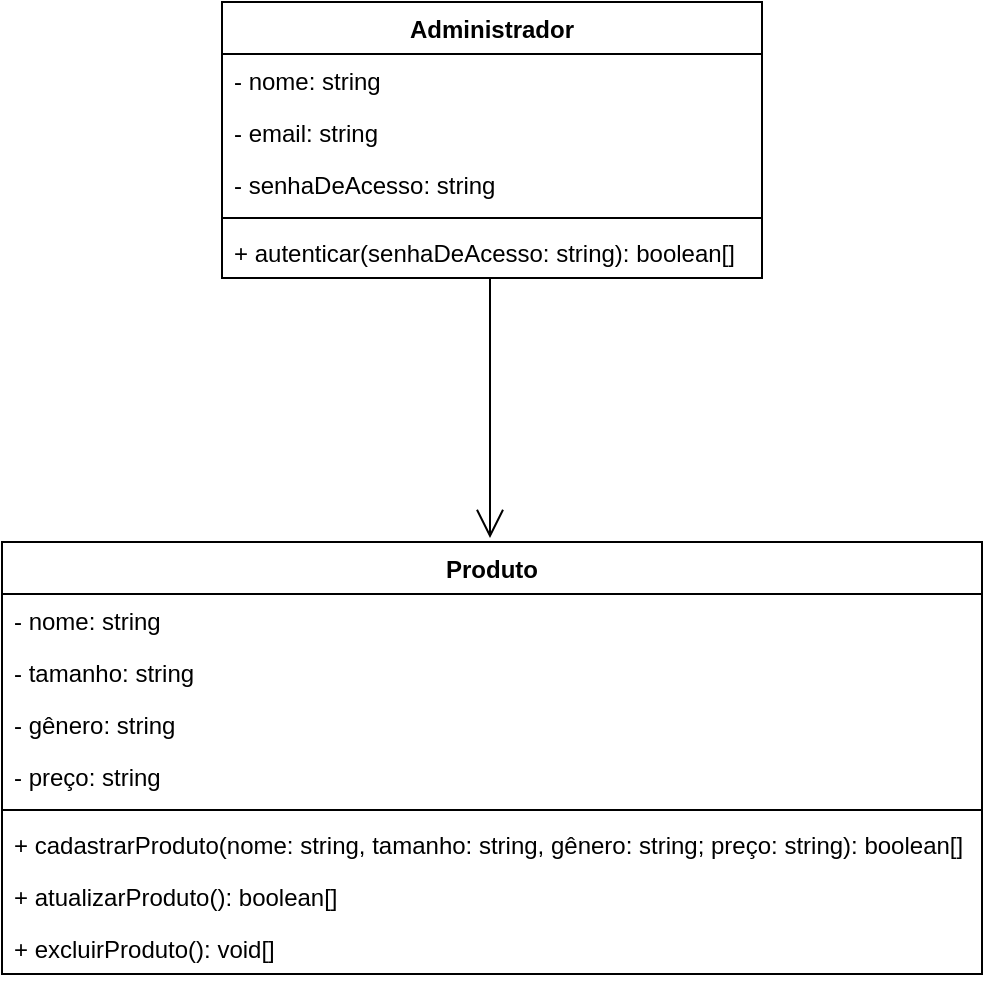<mxfile version="23.1.6" type="github">
  <diagram name="Página-1" id="qweEdT_fB2HRV67q938U">
    <mxGraphModel dx="1009" dy="542" grid="1" gridSize="10" guides="1" tooltips="1" connect="1" arrows="1" fold="1" page="1" pageScale="1" pageWidth="827" pageHeight="1169" math="0" shadow="0">
      <root>
        <mxCell id="0" />
        <mxCell id="1" parent="0" />
        <mxCell id="v-lRZTJYyMGLJ9rBV2Al-1" value="Administrador" style="swimlane;fontStyle=1;align=center;verticalAlign=top;childLayout=stackLayout;horizontal=1;startSize=26;horizontalStack=0;resizeParent=1;resizeParentMax=0;resizeLast=0;collapsible=1;marginBottom=0;whiteSpace=wrap;html=1;" vertex="1" parent="1">
          <mxGeometry x="279" y="240" width="270" height="138" as="geometry" />
        </mxCell>
        <mxCell id="v-lRZTJYyMGLJ9rBV2Al-2" value="- nome: string" style="text;strokeColor=none;fillColor=none;align=left;verticalAlign=top;spacingLeft=4;spacingRight=4;overflow=hidden;rotatable=0;points=[[0,0.5],[1,0.5]];portConstraint=eastwest;whiteSpace=wrap;html=1;" vertex="1" parent="v-lRZTJYyMGLJ9rBV2Al-1">
          <mxGeometry y="26" width="270" height="26" as="geometry" />
        </mxCell>
        <mxCell id="v-lRZTJYyMGLJ9rBV2Al-5" value="- email: string" style="text;strokeColor=none;fillColor=none;align=left;verticalAlign=top;spacingLeft=4;spacingRight=4;overflow=hidden;rotatable=0;points=[[0,0.5],[1,0.5]];portConstraint=eastwest;whiteSpace=wrap;html=1;" vertex="1" parent="v-lRZTJYyMGLJ9rBV2Al-1">
          <mxGeometry y="52" width="270" height="26" as="geometry" />
        </mxCell>
        <mxCell id="v-lRZTJYyMGLJ9rBV2Al-6" value="- senhaDeAcesso: string" style="text;strokeColor=none;fillColor=none;align=left;verticalAlign=top;spacingLeft=4;spacingRight=4;overflow=hidden;rotatable=0;points=[[0,0.5],[1,0.5]];portConstraint=eastwest;whiteSpace=wrap;html=1;" vertex="1" parent="v-lRZTJYyMGLJ9rBV2Al-1">
          <mxGeometry y="78" width="270" height="26" as="geometry" />
        </mxCell>
        <mxCell id="v-lRZTJYyMGLJ9rBV2Al-3" value="" style="line;strokeWidth=1;fillColor=none;align=left;verticalAlign=middle;spacingTop=-1;spacingLeft=3;spacingRight=3;rotatable=0;labelPosition=right;points=[];portConstraint=eastwest;strokeColor=inherit;" vertex="1" parent="v-lRZTJYyMGLJ9rBV2Al-1">
          <mxGeometry y="104" width="270" height="8" as="geometry" />
        </mxCell>
        <mxCell id="v-lRZTJYyMGLJ9rBV2Al-4" value="+ autenticar(senhaDeAcesso: string): boolean[]" style="text;strokeColor=none;fillColor=none;align=left;verticalAlign=top;spacingLeft=4;spacingRight=4;overflow=hidden;rotatable=0;points=[[0,0.5],[1,0.5]];portConstraint=eastwest;whiteSpace=wrap;html=1;" vertex="1" parent="v-lRZTJYyMGLJ9rBV2Al-1">
          <mxGeometry y="112" width="270" height="26" as="geometry" />
        </mxCell>
        <mxCell id="v-lRZTJYyMGLJ9rBV2Al-7" value="" style="endArrow=open;endFill=1;endSize=12;html=1;rounded=0;" edge="1" parent="1">
          <mxGeometry width="160" relative="1" as="geometry">
            <mxPoint x="413" y="378" as="sourcePoint" />
            <mxPoint x="413" y="508" as="targetPoint" />
            <Array as="points" />
          </mxGeometry>
        </mxCell>
        <mxCell id="v-lRZTJYyMGLJ9rBV2Al-8" value="Produto" style="swimlane;fontStyle=1;align=center;verticalAlign=top;childLayout=stackLayout;horizontal=1;startSize=26;horizontalStack=0;resizeParent=1;resizeParentMax=0;resizeLast=0;collapsible=1;marginBottom=0;whiteSpace=wrap;html=1;" vertex="1" parent="1">
          <mxGeometry x="169" y="510" width="490" height="216" as="geometry" />
        </mxCell>
        <mxCell id="v-lRZTJYyMGLJ9rBV2Al-9" value="- nome: string" style="text;strokeColor=none;fillColor=none;align=left;verticalAlign=top;spacingLeft=4;spacingRight=4;overflow=hidden;rotatable=0;points=[[0,0.5],[1,0.5]];portConstraint=eastwest;whiteSpace=wrap;html=1;" vertex="1" parent="v-lRZTJYyMGLJ9rBV2Al-8">
          <mxGeometry y="26" width="490" height="26" as="geometry" />
        </mxCell>
        <mxCell id="v-lRZTJYyMGLJ9rBV2Al-12" value="- tamanho: string" style="text;strokeColor=none;fillColor=none;align=left;verticalAlign=top;spacingLeft=4;spacingRight=4;overflow=hidden;rotatable=0;points=[[0,0.5],[1,0.5]];portConstraint=eastwest;whiteSpace=wrap;html=1;" vertex="1" parent="v-lRZTJYyMGLJ9rBV2Al-8">
          <mxGeometry y="52" width="490" height="26" as="geometry" />
        </mxCell>
        <mxCell id="v-lRZTJYyMGLJ9rBV2Al-13" value="- gênero: string" style="text;strokeColor=none;fillColor=none;align=left;verticalAlign=top;spacingLeft=4;spacingRight=4;overflow=hidden;rotatable=0;points=[[0,0.5],[1,0.5]];portConstraint=eastwest;whiteSpace=wrap;html=1;" vertex="1" parent="v-lRZTJYyMGLJ9rBV2Al-8">
          <mxGeometry y="78" width="490" height="26" as="geometry" />
        </mxCell>
        <mxCell id="v-lRZTJYyMGLJ9rBV2Al-14" value="- preço: string" style="text;strokeColor=none;fillColor=none;align=left;verticalAlign=top;spacingLeft=4;spacingRight=4;overflow=hidden;rotatable=0;points=[[0,0.5],[1,0.5]];portConstraint=eastwest;whiteSpace=wrap;html=1;" vertex="1" parent="v-lRZTJYyMGLJ9rBV2Al-8">
          <mxGeometry y="104" width="490" height="26" as="geometry" />
        </mxCell>
        <mxCell id="v-lRZTJYyMGLJ9rBV2Al-10" value="" style="line;strokeWidth=1;fillColor=none;align=left;verticalAlign=middle;spacingTop=-1;spacingLeft=3;spacingRight=3;rotatable=0;labelPosition=right;points=[];portConstraint=eastwest;strokeColor=inherit;" vertex="1" parent="v-lRZTJYyMGLJ9rBV2Al-8">
          <mxGeometry y="130" width="490" height="8" as="geometry" />
        </mxCell>
        <mxCell id="v-lRZTJYyMGLJ9rBV2Al-11" value="+ cadastrarProduto(nome: string, tamanho: string, gênero: string; preço: string): boolean[]" style="text;strokeColor=none;fillColor=none;align=left;verticalAlign=top;spacingLeft=4;spacingRight=4;overflow=hidden;rotatable=0;points=[[0,0.5],[1,0.5]];portConstraint=eastwest;whiteSpace=wrap;html=1;" vertex="1" parent="v-lRZTJYyMGLJ9rBV2Al-8">
          <mxGeometry y="138" width="490" height="26" as="geometry" />
        </mxCell>
        <mxCell id="v-lRZTJYyMGLJ9rBV2Al-16" value="+ atualizarProduto(): boolean[]" style="text;strokeColor=none;fillColor=none;align=left;verticalAlign=top;spacingLeft=4;spacingRight=4;overflow=hidden;rotatable=0;points=[[0,0.5],[1,0.5]];portConstraint=eastwest;whiteSpace=wrap;html=1;" vertex="1" parent="v-lRZTJYyMGLJ9rBV2Al-8">
          <mxGeometry y="164" width="490" height="26" as="geometry" />
        </mxCell>
        <mxCell id="v-lRZTJYyMGLJ9rBV2Al-17" value="+ excluirProduto(): void[]" style="text;strokeColor=none;fillColor=none;align=left;verticalAlign=top;spacingLeft=4;spacingRight=4;overflow=hidden;rotatable=0;points=[[0,0.5],[1,0.5]];portConstraint=eastwest;whiteSpace=wrap;html=1;" vertex="1" parent="v-lRZTJYyMGLJ9rBV2Al-8">
          <mxGeometry y="190" width="490" height="26" as="geometry" />
        </mxCell>
      </root>
    </mxGraphModel>
  </diagram>
</mxfile>

